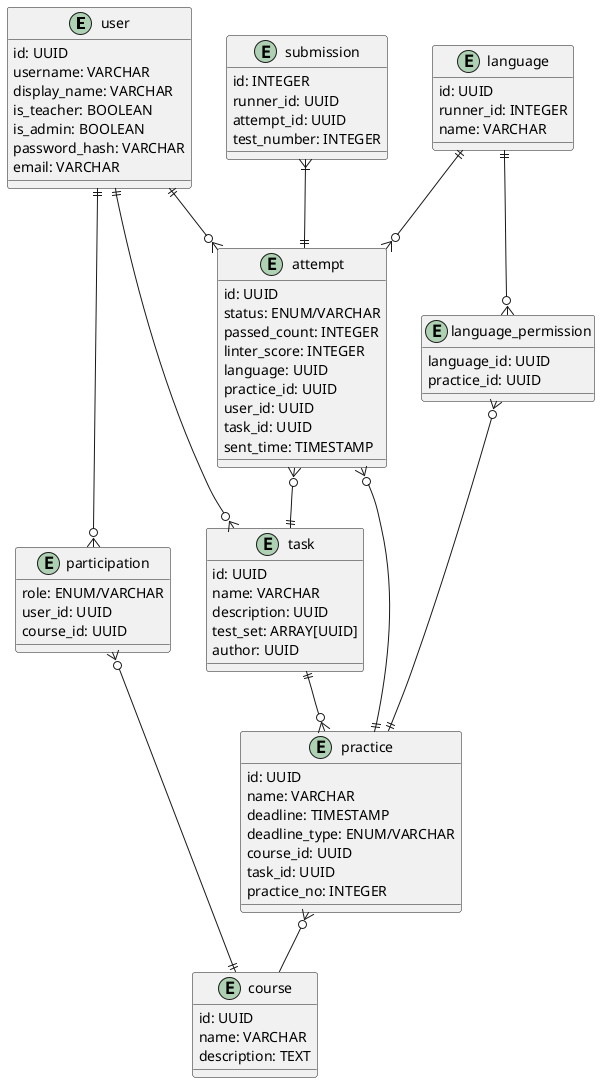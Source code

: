 @startuml

entity user {
    id: UUID
    username: VARCHAR
    display_name: VARCHAR
    is_teacher: BOOLEAN
    is_admin: BOOLEAN
    password_hash: VARCHAR
    email: VARCHAR
}

entity participation {
    role: ENUM/VARCHAR
    user_id: UUID
    course_id: UUID
}

entity course {
    id: UUID
    name: VARCHAR
    description: TEXT
}

entity task {
    id: UUID
    name: VARCHAR
    description: UUID
    test_set: ARRAY[UUID]
    author: UUID
}

entity practice {
    id: UUID
    name: VARCHAR
    deadline: TIMESTAMP
    deadline_type: ENUM/VARCHAR
    course_id: UUID
    task_id: UUID
    practice_no: INTEGER
}

entity attempt {
    id: UUID
    status: ENUM/VARCHAR
    passed_count: INTEGER
    linter_score: INTEGER
    language: UUID
    practice_id: UUID
    user_id: UUID
    task_id: UUID
    sent_time: TIMESTAMP
}

entity submission {
    id: INTEGER
    runner_id: UUID
    attempt_id: UUID
    test_number: INTEGER
}

entity language {
    id: UUID
    runner_id: INTEGER
    name: VARCHAR
}

entity language_permission {
    language_id: UUID
    practice_id: UUID
}

user ||--o{ attempt
attempt }o--|| task
attempt }o--|| practice
user ||--o{ participation
participation }o--|| course
practice }o-- course
user ||--o{ task
language ||--o{ language_permission
language ||--o{ attempt
language_permission }o--|| practice
task ||--o{ practice
submission }|--|| attempt

@enduml